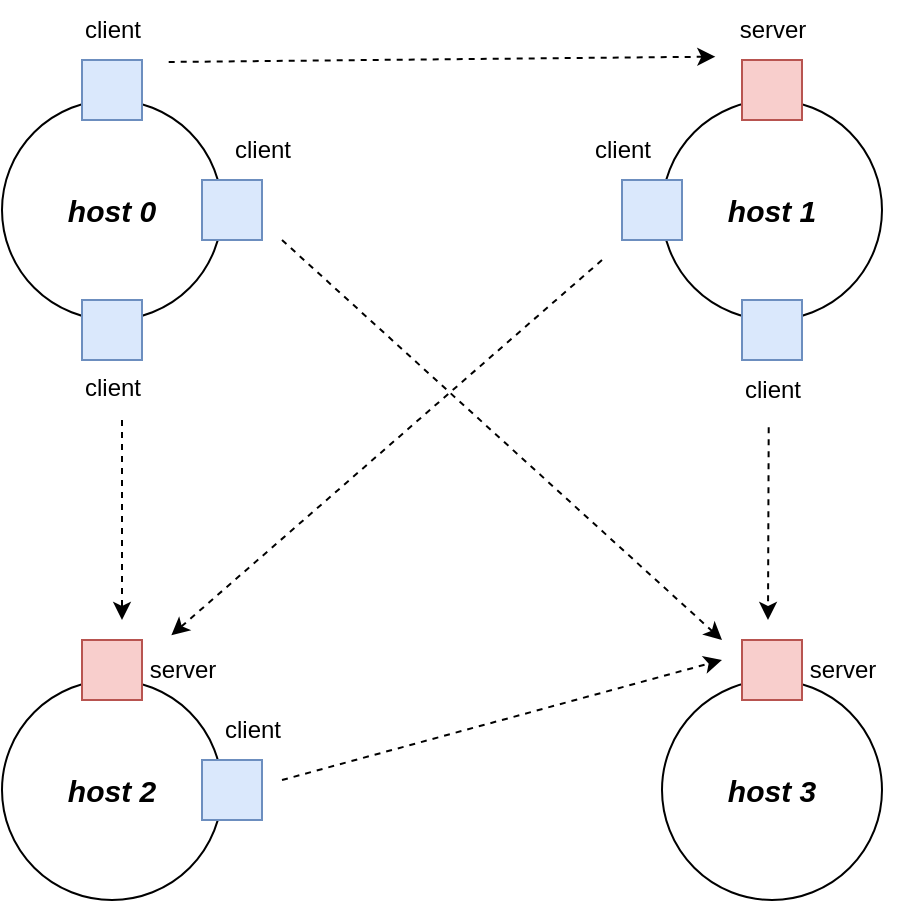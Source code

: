 <mxfile version="26.1.0">
  <diagram name="第 1 页" id="vnOvTNoHZiRQUDV2nkp7">
    <mxGraphModel dx="2074" dy="1147" grid="1" gridSize="10" guides="1" tooltips="1" connect="1" arrows="1" fold="1" page="1" pageScale="1" pageWidth="827" pageHeight="1169" math="0" shadow="0">
      <root>
        <mxCell id="0" />
        <mxCell id="1" parent="0" />
        <mxCell id="6KNllE35IhvV4aIikwxA-1" value="&lt;font style=&quot;font-size: 15px;&quot;&gt;&lt;i&gt;&lt;b&gt;host 0&lt;/b&gt;&lt;/i&gt;&lt;/font&gt;" style="ellipse;whiteSpace=wrap;html=1;aspect=fixed;" parent="1" vertex="1">
          <mxGeometry x="180" y="260" width="110" height="110" as="geometry" />
        </mxCell>
        <mxCell id="6KNllE35IhvV4aIikwxA-2" value="&lt;font style=&quot;font-size: 15px;&quot;&gt;&lt;i&gt;&lt;b&gt;host 1&lt;/b&gt;&lt;/i&gt;&lt;/font&gt;" style="ellipse;whiteSpace=wrap;html=1;aspect=fixed;" parent="1" vertex="1">
          <mxGeometry x="510" y="260" width="110" height="110" as="geometry" />
        </mxCell>
        <mxCell id="6KNllE35IhvV4aIikwxA-3" value="&lt;font style=&quot;font-size: 15px;&quot;&gt;&lt;i&gt;&lt;b&gt;host 2&lt;/b&gt;&lt;/i&gt;&lt;/font&gt;" style="ellipse;whiteSpace=wrap;html=1;aspect=fixed;" parent="1" vertex="1">
          <mxGeometry x="180" y="550" width="110" height="110" as="geometry" />
        </mxCell>
        <mxCell id="6KNllE35IhvV4aIikwxA-5" value="client" style="verticalLabelPosition=bottom;verticalAlign=top;html=1;shape=mxgraph.basic.rect;fillColor2=none;strokeWidth=1;size=0;indent=5;fillColor=#dae8fc;strokeColor=#6c8ebf;" parent="1" vertex="1">
          <mxGeometry x="220" y="360" width="30" height="30" as="geometry" />
        </mxCell>
        <mxCell id="6KNllE35IhvV4aIikwxA-6" value="" style="verticalLabelPosition=bottom;verticalAlign=top;html=1;shape=mxgraph.basic.rect;fillColor2=none;strokeWidth=1;size=0;indent=5;fillColor=#dae8fc;strokeColor=#6c8ebf;" parent="1" vertex="1">
          <mxGeometry x="280" y="300" width="30" height="30" as="geometry" />
        </mxCell>
        <mxCell id="6KNllE35IhvV4aIikwxA-7" value="" style="verticalLabelPosition=bottom;verticalAlign=top;html=1;shape=mxgraph.basic.rect;fillColor2=none;strokeWidth=1;size=0;indent=5;fillColor=#dae8fc;strokeColor=#6c8ebf;" parent="1" vertex="1">
          <mxGeometry x="220" y="240" width="30" height="30" as="geometry" />
        </mxCell>
        <mxCell id="6KNllE35IhvV4aIikwxA-8" value="" style="verticalLabelPosition=bottom;verticalAlign=top;html=1;shape=mxgraph.basic.rect;fillColor2=none;strokeWidth=1;size=0;indent=5;fillColor=#f8cecc;strokeColor=#b85450;" parent="1" vertex="1">
          <mxGeometry x="550" y="240" width="30" height="30" as="geometry" />
        </mxCell>
        <mxCell id="6KNllE35IhvV4aIikwxA-9" value="" style="verticalLabelPosition=bottom;verticalAlign=top;html=1;shape=mxgraph.basic.rect;fillColor2=none;strokeWidth=1;size=0;indent=5;fillColor=#dae8fc;strokeColor=#6c8ebf;" parent="1" vertex="1">
          <mxGeometry x="550" y="360" width="30" height="30" as="geometry" />
        </mxCell>
        <mxCell id="6KNllE35IhvV4aIikwxA-10" value="" style="verticalLabelPosition=bottom;verticalAlign=top;html=1;shape=mxgraph.basic.rect;fillColor2=none;strokeWidth=1;size=0;indent=5;fillColor=#f8cecc;strokeColor=#b85450;" parent="1" vertex="1">
          <mxGeometry x="220" y="530" width="30" height="30" as="geometry" />
        </mxCell>
        <mxCell id="6KNllE35IhvV4aIikwxA-11" value="client" style="text;html=1;align=center;verticalAlign=middle;resizable=0;points=[];autosize=1;strokeColor=none;fillColor=none;" parent="1" vertex="1">
          <mxGeometry x="210" y="210" width="50" height="30" as="geometry" />
        </mxCell>
        <mxCell id="6KNllE35IhvV4aIikwxA-12" value="client" style="text;html=1;align=center;verticalAlign=middle;resizable=0;points=[];autosize=1;strokeColor=none;fillColor=none;" parent="1" vertex="1">
          <mxGeometry x="285" y="270" width="50" height="30" as="geometry" />
        </mxCell>
        <mxCell id="6KNllE35IhvV4aIikwxA-13" value="" style="endArrow=classic;html=1;rounded=0;dashed=1;exitX=1.067;exitY=1.033;exitDx=0;exitDy=0;exitPerimeter=0;entryX=0.028;entryY=0.944;entryDx=0;entryDy=0;entryPerimeter=0;" parent="1" source="6KNllE35IhvV4aIikwxA-11" target="6KNllE35IhvV4aIikwxA-14" edge="1">
          <mxGeometry width="50" height="50" relative="1" as="geometry">
            <mxPoint x="390" y="490" as="sourcePoint" />
            <mxPoint x="530" y="240" as="targetPoint" />
          </mxGeometry>
        </mxCell>
        <mxCell id="6KNllE35IhvV4aIikwxA-14" value="server" style="text;html=1;align=center;verticalAlign=middle;resizable=0;points=[];autosize=1;strokeColor=none;fillColor=none;" parent="1" vertex="1">
          <mxGeometry x="535" y="210" width="60" height="30" as="geometry" />
        </mxCell>
        <mxCell id="6KNllE35IhvV4aIikwxA-15" value="" style="endArrow=classic;html=1;rounded=0;dashed=1;" parent="1" edge="1">
          <mxGeometry width="50" height="50" relative="1" as="geometry">
            <mxPoint x="240" y="420" as="sourcePoint" />
            <mxPoint x="240" y="520" as="targetPoint" />
          </mxGeometry>
        </mxCell>
        <mxCell id="6KNllE35IhvV4aIikwxA-16" value="server" style="text;html=1;align=center;verticalAlign=middle;resizable=0;points=[];autosize=1;strokeColor=none;fillColor=none;" parent="1" vertex="1">
          <mxGeometry x="240" y="530" width="60" height="30" as="geometry" />
        </mxCell>
        <mxCell id="6KNllE35IhvV4aIikwxA-17" value="&lt;font style=&quot;font-size: 15px;&quot;&gt;&lt;i&gt;&lt;b&gt;host 3&lt;/b&gt;&lt;/i&gt;&lt;/font&gt;" style="ellipse;whiteSpace=wrap;html=1;aspect=fixed;" parent="1" vertex="1">
          <mxGeometry x="510" y="550" width="110" height="110" as="geometry" />
        </mxCell>
        <mxCell id="6KNllE35IhvV4aIikwxA-18" value="" style="verticalLabelPosition=bottom;verticalAlign=top;html=1;shape=mxgraph.basic.rect;fillColor2=none;strokeWidth=1;size=0;indent=5;fillColor=#dae8fc;strokeColor=#6c8ebf;" parent="1" vertex="1">
          <mxGeometry x="490" y="300" width="30" height="30" as="geometry" />
        </mxCell>
        <mxCell id="6KNllE35IhvV4aIikwxA-22" value="client" style="text;html=1;align=center;verticalAlign=middle;resizable=0;points=[];autosize=1;strokeColor=none;fillColor=none;" parent="1" vertex="1">
          <mxGeometry x="540" y="390" width="50" height="30" as="geometry" />
        </mxCell>
        <mxCell id="6KNllE35IhvV4aIikwxA-23" value="" style="verticalLabelPosition=bottom;verticalAlign=top;html=1;shape=mxgraph.basic.rect;fillColor2=none;strokeWidth=1;size=0;indent=5;fillColor=#dae8fc;strokeColor=#6c8ebf;" parent="1" vertex="1">
          <mxGeometry x="280" y="590" width="30" height="30" as="geometry" />
        </mxCell>
        <mxCell id="6KNllE35IhvV4aIikwxA-24" value="client" style="text;html=1;align=center;verticalAlign=middle;resizable=0;points=[];autosize=1;strokeColor=none;fillColor=none;" parent="1" vertex="1">
          <mxGeometry x="280" y="560" width="50" height="30" as="geometry" />
        </mxCell>
        <mxCell id="6KNllE35IhvV4aIikwxA-25" value="" style="verticalLabelPosition=bottom;verticalAlign=top;html=1;shape=mxgraph.basic.rect;fillColor2=none;strokeWidth=1;size=0;indent=5;fillColor=#f8cecc;strokeColor=#b85450;" parent="1" vertex="1">
          <mxGeometry x="550" y="530" width="30" height="30" as="geometry" />
        </mxCell>
        <mxCell id="6KNllE35IhvV4aIikwxA-26" value="server" style="text;html=1;align=center;verticalAlign=middle;resizable=0;points=[];autosize=1;strokeColor=none;fillColor=none;" parent="1" vertex="1">
          <mxGeometry x="570" y="530" width="60" height="30" as="geometry" />
        </mxCell>
        <mxCell id="6KNllE35IhvV4aIikwxA-27" value="" style="endArrow=classic;html=1;rounded=0;dashed=1;" parent="1" edge="1">
          <mxGeometry width="50" height="50" relative="1" as="geometry">
            <mxPoint x="320" y="330" as="sourcePoint" />
            <mxPoint x="540" y="530" as="targetPoint" />
          </mxGeometry>
        </mxCell>
        <mxCell id="6KNllE35IhvV4aIikwxA-29" value="" style="endArrow=classic;html=1;rounded=0;dashed=1;" parent="1" edge="1">
          <mxGeometry width="50" height="50" relative="1" as="geometry">
            <mxPoint x="320" y="600" as="sourcePoint" />
            <mxPoint x="540" y="540" as="targetPoint" />
          </mxGeometry>
        </mxCell>
        <mxCell id="6KNllE35IhvV4aIikwxA-30" value="" style="endArrow=classic;html=1;rounded=0;dashed=1;entryX=0.411;entryY=-0.078;entryDx=0;entryDy=0;entryPerimeter=0;" parent="1" target="6KNllE35IhvV4aIikwxA-16" edge="1">
          <mxGeometry width="50" height="50" relative="1" as="geometry">
            <mxPoint x="480" y="340" as="sourcePoint" />
            <mxPoint x="490" y="590" as="targetPoint" />
          </mxGeometry>
        </mxCell>
        <mxCell id="3" value="client" style="text;html=1;align=center;verticalAlign=middle;resizable=0;points=[];autosize=1;strokeColor=none;fillColor=none;" parent="1" vertex="1">
          <mxGeometry x="465" y="270" width="50" height="30" as="geometry" />
        </mxCell>
        <mxCell id="4" value="" style="endArrow=classic;html=1;rounded=0;dashed=1;exitX=0.467;exitY=1.122;exitDx=0;exitDy=0;exitPerimeter=0;" parent="1" source="6KNllE35IhvV4aIikwxA-22" edge="1">
          <mxGeometry width="50" height="50" relative="1" as="geometry">
            <mxPoint x="330" y="610" as="sourcePoint" />
            <mxPoint x="563" y="520" as="targetPoint" />
          </mxGeometry>
        </mxCell>
      </root>
    </mxGraphModel>
  </diagram>
</mxfile>
